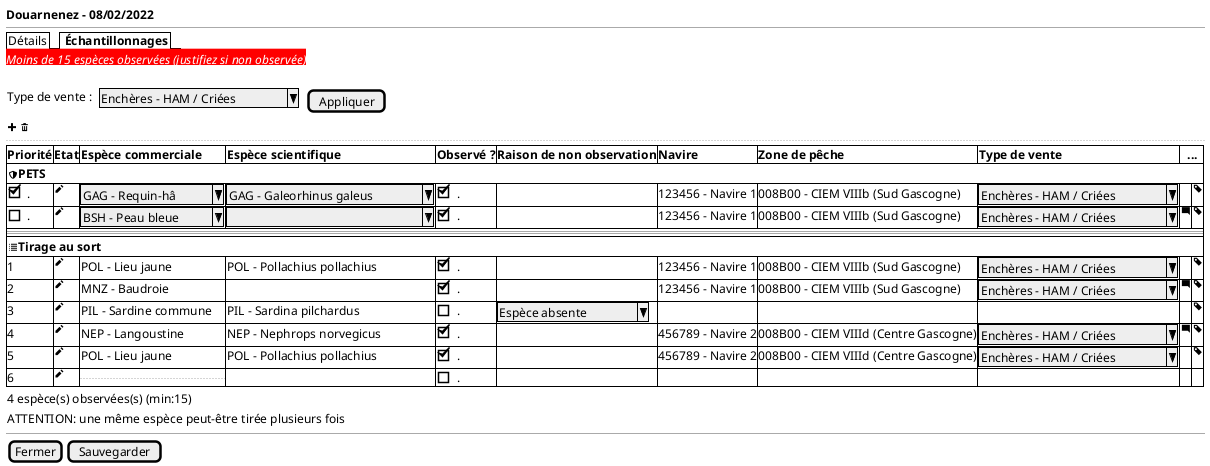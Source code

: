 @startsalt
{
<style>
saltDiagram {
}
</style>

  <b>Douarnenez - 08/02/2022
  --

  {/  Détails | <b> Échantillonnages}
  <back:red><font color=white><i>Moins de 15 espèces observées (justifiez si non observée)
  .
  { Type de vente : | . | ^Enchères - HAM / Criées^ | . | [Appliquer] }
  { <&plus> <&trash> }
  ..
	{#
	    <b>Priorité | <b>Etat | <b>Espèce commerciale | <b>Espèce scientifique  | <b>Observé ? | <b>Raison de non observation | <b>Navire | <b>Zone de pêche| <b>Type de vente | <b>  ... | *
         {
          <&shield><b>PETS
         } | * | * | * | * | * | * | * | * | * | * | *
        [X]. | <&pencil> | ^GAG - Requin-hâ ^ | ^GAG - Galeorhinus galeus^ | [X]. | . | 123456 - Navire 1 | 008B00 - CIEM VIIIb (Sud Gascogne) | ^Enchères - HAM / Criées^ | . | <&tag>
        []. | <&pencil> | ^BSH - Peau bleue^ | ^                        ^ | [X]. | . | 123456 - Navire 1 | 008B00 - CIEM VIIIb (Sud Gascogne) | ^Enchères - HAM / Criées^ | <&comment-square> | <&tag>
        == | * | * | * | * | * | * | * | * | * | *
         {
             <&list><b>Tirage au sort

         } | * | * | * | * | * | * | * | * | * | * | *
        1 | <&pencil> |POL - Lieu jaune | POL - Pollachius pollachius | [X]. | . | 123456 - Navire 1 | 008B00 - CIEM VIIIb (Sud Gascogne) | ^Enchères - HAM / Criées^ | . | <&tag>
        2 | <&pencil> |MNZ - Baudroie | . |  [X]. | . | 123456 - Navire 1 | 008B00 - CIEM VIIIb (Sud Gascogne) | ^Enchères - HAM / Criées^ | <&comment-square> | <&tag>
        3 | <&pencil> |PIL - Sardine commune | PIL - Sardina pilchardus | [ ]. | ^ Espèce absente  ^  | . | . | . | . | <&tag>
        4 | <&pencil> |NEP - Langoustine | NEP - Nephrops norvegicus | [X]. | . | 456789 - Navire 2 | 008B00 - CIEM VIIId (Centre Gascogne) | ^Enchères - HAM / Criées^ | <&comment-square> | <&tag>
        5 | <&pencil> |POL - Lieu jaune | POL - Pollachius pollachius | [X]. | . | 456789 - Navire 2 | 008B00 - CIEM VIIId (Centre Gascogne) | ^Enchères - HAM / Criées^ | . | <&tag>
        6 | <&pencil> |... | . | [ ] . | . | . | . | . | .

    }
    { 4 espèce(s) observées(s) (min:15)  }

    { ATTENTION: une même espèce peut-être tirée plusieurs fois }
  --


  {
    [Fermer] | [Sauvegarder]
  }
}
@endsalt

